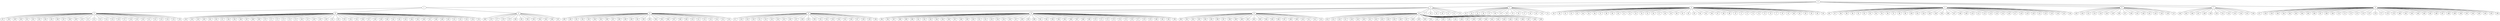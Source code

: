 
graph graphname {
    0 -- 1
0 -- 2
0 -- 3
0 -- 4
0 -- 5
0 -- 6
0 -- 7
0 -- 8
1 -- 9
1 -- 10
1 -- 11
2 -- 12
2 -- 13
2 -- 14
2 -- 15
2 -- 16
2 -- 17
2 -- 18
2 -- 19
2 -- 20
2 -- 21
2 -- 22
2 -- 23
3 -- 32
3 -- 34
3 -- 35
3 -- 36
3 -- 37
3 -- 38
3 -- 33
3 -- 24
3 -- 25
3 -- 26
3 -- 27
3 -- 28
3 -- 29
3 -- 30
3 -- 31
4 -- 39
4 -- 40
4 -- 41
4 -- 42
4 -- 43
4 -- 44
4 -- 45
4 -- 46
4 -- 47
4 -- 48
4 -- 49
4 -- 50
4 -- 51
4 -- 52
4 -- 53
4 -- 54
4 -- 55
4 -- 56
4 -- 57
4 -- 58
4 -- 59
4 -- 60
4 -- 61
4 -- 62
4 -- 63
4 -- 64
4 -- 65
4 -- 66
4 -- 67
4 -- 68
4 -- 69
4 -- 70
4 -- 71
4 -- 72
4 -- 73
4 -- 74
4 -- 75
4 -- 76
4 -- 77
4 -- 78
4 -- 79
4 -- 80
4 -- 81
4 -- 82
4 -- 83
4 -- 84
4 -- 85
5 -- 86
5 -- 87
5 -- 88
5 -- 89
5 -- 90
5 -- 91
5 -- 92
5 -- 93
5 -- 94
5 -- 95
5 -- 96
5 -- 97
5 -- 98
5 -- 99
5 -- 100
5 -- 101
5 -- 102
5 -- 103
5 -- 104
5 -- 105
5 -- 106
5 -- 107
5 -- 108
5 -- 109
5 -- 110
5 -- 111
5 -- 112
5 -- 113
5 -- 114
5 -- 115
5 -- 116
5 -- 117
5 -- 118
5 -- 119
5 -- 120
5 -- 121
5 -- 122
5 -- 123
5 -- 124
5 -- 125
5 -- 126
6 -- 128
6 -- 130
6 -- 131
6 -- 132
6 -- 133
6 -- 134
6 -- 129
6 -- 136
6 -- 137
6 -- 138
6 -- 135
6 -- 140
6 -- 141
6 -- 142
6 -- 143
6 -- 139
6 -- 127
7 -- 144
7 -- 145
7 -- 146
7 -- 147
7 -- 148
7 -- 149
7 -- 150
7 -- 151
7 -- 152
7 -- 153
7 -- 154
7 -- 155
7 -- 156
8 -- 157
8 -- 158
8 -- 159
8 -- 160
8 -- 161
8 -- 162
8 -- 163
8 -- 164
8 -- 165
8 -- 166
8 -- 167
8 -- 168
8 -- 169
8 -- 170
8 -- 171
8 -- 172
8 -- 173
8 -- 174
8 -- 175
8 -- 176
8 -- 177
8 -- 178
8 -- 179
8 -- 180
8 -- 181
8 -- 182
8 -- 183
8 -- 184
8 -- 185
8 -- 186
8 -- 187
8 -- 188
8 -- 189
8 -- 190
8 -- 191
8 -- 192
8 -- 193
8 -- 194
8 -- 195
8 -- 196
9 -- 197
9 -- 198
9 -- 199
9 -- 200
9 -- 201
9 -- 202
9 -- 203
9 -- 204
9 -- 205
9 -- 206
9 -- 207
9 -- 208
9 -- 209
9 -- 210
9 -- 211
9 -- 212
9 -- 213
9 -- 214
9 -- 215
9 -- 216
9 -- 217
9 -- 218
9 -- 219
9 -- 220
9 -- 221
9 -- 222
9 -- 223
9 -- 224
9 -- 225
9 -- 226
10 -- 256
10 -- 258
10 -- 259
10 -- 260
10 -- 261
10 -- 262
10 -- 257
10 -- 264
10 -- 265
10 -- 266
10 -- 267
10 -- 268
10 -- 269
10 -- 270
10 -- 271
10 -- 272
10 -- 273
10 -- 274
10 -- 275
10 -- 263
10 -- 227
10 -- 228
10 -- 229
10 -- 230
10 -- 231
10 -- 232
10 -- 233
10 -- 234
10 -- 235
10 -- 236
10 -- 237
10 -- 238
10 -- 239
10 -- 240
10 -- 241
10 -- 242
10 -- 243
10 -- 244
10 -- 245
10 -- 246
10 -- 247
10 -- 248
10 -- 249
10 -- 250
10 -- 251
10 -- 252
10 -- 253
10 -- 254
10 -- 255
11 -- 288
11 -- 276
11 -- 277
11 -- 278
11 -- 279
11 -- 280
11 -- 281
11 -- 282
11 -- 283
11 -- 284
11 -- 285
11 -- 286
11 -- 287
12 -- 289
12 -- 290
12 -- 291
12 -- 292
12 -- 293
12 -- 294
12 -- 295
12 -- 296
12 -- 297
12 -- 298
12 -- 299
12 -- 300
12 -- 301
12 -- 302
12 -- 303
12 -- 304
12 -- 305
12 -- 306
12 -- 307
12 -- 308
12 -- 309
12 -- 310
12 -- 311
12 -- 312
12 -- 313
12 -- 314
12 -- 315
12 -- 316
13 -- 317
13 -- 318
13 -- 319
13 -- 320
13 -- 321
13 -- 322
13 -- 323
13 -- 324
13 -- 325
13 -- 326
13 -- 327
13 -- 328
13 -- 329
13 -- 330
13 -- 331
13 -- 332
13 -- 333
13 -- 334
13 -- 335
13 -- 336
13 -- 337
13 -- 338
13 -- 339
13 -- 340
14 -- 384
14 -- 385
14 -- 387
14 -- 388
14 -- 389
14 -- 386
14 -- 341
14 -- 342
14 -- 343
14 -- 344
14 -- 345
14 -- 346
14 -- 347
14 -- 348
14 -- 349
14 -- 350
14 -- 351
14 -- 352
14 -- 353
14 -- 354
14 -- 355
14 -- 356
14 -- 357
14 -- 358
14 -- 359
14 -- 360
14 -- 361
14 -- 362
14 -- 363
14 -- 364
14 -- 365
14 -- 366
14 -- 367
14 -- 368
14 -- 369
14 -- 370
14 -- 371
14 -- 372
14 -- 373
14 -- 374
14 -- 375
14 -- 376
14 -- 377
14 -- 378
14 -- 379
14 -- 380
14 -- 381
14 -- 382
14 -- 383
15 -- 390
15 -- 391
15 -- 392
15 -- 393
15 -- 394
15 -- 395
15 -- 396
15 -- 397
15 -- 398
15 -- 399
15 -- 400
15 -- 401
15 -- 402
15 -- 403
15 -- 404
15 -- 405
15 -- 406
15 -- 407
15 -- 408
15 -- 409
15 -- 410
15 -- 411
15 -- 412
15 -- 413
16 -- 414
16 -- 415
16 -- 416
16 -- 417
16 -- 418
16 -- 419
16 -- 420
16 -- 421
16 -- 422
16 -- 423
16 -- 424
16 -- 425
16 -- 426
16 -- 427
16 -- 428
16 -- 429
16 -- 430
16 -- 431
16 -- 432
16 -- 433
16 -- 434
16 -- 435
16 -- 436
16 -- 437
16 -- 438
16 -- 439
16 -- 440
16 -- 441
16 -- 442
16 -- 443
16 -- 444
16 -- 445
16 -- 446
16 -- 447
16 -- 448
16 -- 449

}
